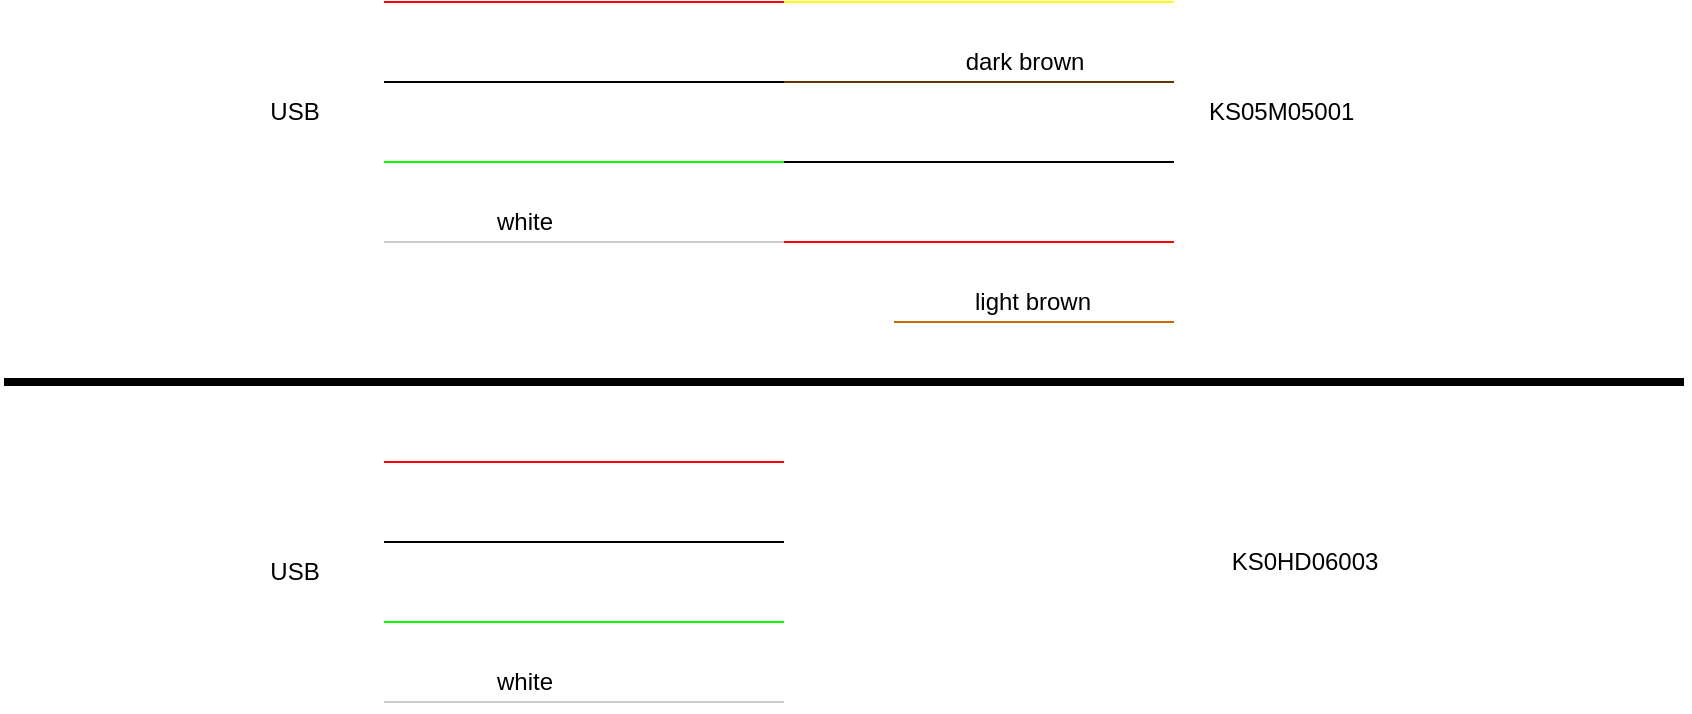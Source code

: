 <mxfile version="20.0.4" type="google"><diagram id="aDAZqsiUujB9NMO89ZCm" name="Page-1"><mxGraphModel grid="1" page="1" gridSize="10" guides="1" tooltips="1" connect="1" arrows="1" fold="1" pageScale="1" pageWidth="850" pageHeight="1100" math="0" shadow="0"><root><mxCell id="0"/><mxCell id="1" parent="0"/><mxCell id="r-VRwInlAhkKPYtPZLt6-1" value="USB" style="text;html=1;align=center;verticalAlign=middle;resizable=0;points=[];autosize=1;strokeColor=none;fillColor=none;" vertex="1" parent="1"><mxGeometry x="120" y="80" width="50" height="30" as="geometry"/></mxCell><mxCell id="r-VRwInlAhkKPYtPZLt6-2" value="" style="endArrow=none;html=1;rounded=0;strokeColor=#FF0000;shadow=0;" edge="1" parent="1"><mxGeometry width="50" height="50" relative="1" as="geometry"><mxPoint x="190" y="40" as="sourcePoint"/><mxPoint x="390" y="40" as="targetPoint"/></mxGeometry></mxCell><mxCell id="r-VRwInlAhkKPYtPZLt6-3" value="" style="endArrow=none;html=1;rounded=0;shadow=0;" edge="1" parent="1"><mxGeometry width="50" height="50" relative="1" as="geometry"><mxPoint x="190" y="80" as="sourcePoint"/><mxPoint x="390" y="80" as="targetPoint"/></mxGeometry></mxCell><mxCell id="r-VRwInlAhkKPYtPZLt6-4" value="" style="endArrow=none;html=1;rounded=0;strokeColor=#00FF00;shadow=0;" edge="1" parent="1"><mxGeometry width="50" height="50" relative="1" as="geometry"><mxPoint x="190" y="120" as="sourcePoint"/><mxPoint x="390" y="120" as="targetPoint"/></mxGeometry></mxCell><mxCell id="r-VRwInlAhkKPYtPZLt6-5" value="" style="endArrow=none;html=1;rounded=0;strokeColor=#CCCCCC;shadow=0;sketch=0;" edge="1" parent="1"><mxGeometry width="50" height="50" relative="1" as="geometry"><mxPoint x="190" y="160" as="sourcePoint"/><mxPoint x="390" y="160" as="targetPoint"/></mxGeometry></mxCell><mxCell id="r-VRwInlAhkKPYtPZLt6-6" value="" style="endArrow=none;html=1;rounded=0;strokeColor=#FFFF00;shadow=0;" edge="1" parent="1"><mxGeometry width="50" height="50" relative="1" as="geometry"><mxPoint x="390" y="40" as="sourcePoint"/><mxPoint x="585" y="40" as="targetPoint"/></mxGeometry></mxCell><mxCell id="r-VRwInlAhkKPYtPZLt6-7" value="" style="endArrow=none;html=1;rounded=0;strokeColor=#663300;shadow=0;" edge="1" parent="1"><mxGeometry width="50" height="50" relative="1" as="geometry"><mxPoint x="390" y="80" as="sourcePoint"/><mxPoint x="585" y="80" as="targetPoint"/></mxGeometry></mxCell><mxCell id="r-VRwInlAhkKPYtPZLt6-8" value="" style="endArrow=none;html=1;rounded=0;strokeColor=#000000;shadow=0;" edge="1" parent="1"><mxGeometry width="50" height="50" relative="1" as="geometry"><mxPoint x="390" y="120" as="sourcePoint"/><mxPoint x="585" y="120" as="targetPoint"/></mxGeometry></mxCell><mxCell id="r-VRwInlAhkKPYtPZLt6-9" value="" style="endArrow=none;html=1;rounded=0;strokeColor=#FF0000;shadow=0;" edge="1" parent="1"><mxGeometry width="50" height="50" relative="1" as="geometry"><mxPoint x="390" y="160" as="sourcePoint"/><mxPoint x="585" y="160" as="targetPoint"/></mxGeometry></mxCell><mxCell id="r-VRwInlAhkKPYtPZLt6-11" value="" style="endArrow=none;html=1;rounded=0;strokeColor=#CC6600;shadow=0;" edge="1" parent="1"><mxGeometry width="50" height="50" relative="1" as="geometry"><mxPoint x="445" y="200" as="sourcePoint"/><mxPoint x="585" y="200" as="targetPoint"/></mxGeometry></mxCell><mxCell id="r-VRwInlAhkKPYtPZLt6-12" value="KS05M05001&amp;nbsp;" style="text;html=1;align=center;verticalAlign=middle;resizable=0;points=[];autosize=1;strokeColor=none;fillColor=none;" vertex="1" parent="1"><mxGeometry x="590" y="80" width="100" height="30" as="geometry"/></mxCell><mxCell id="6XloEQ91ZsAWJRgqMOj5-1" value="white" style="text;html=1;align=center;verticalAlign=middle;resizable=0;points=[];autosize=1;strokeColor=none;fillColor=none;shadow=0;" vertex="1" parent="1"><mxGeometry x="235" y="135" width="50" height="30" as="geometry"/></mxCell><mxCell id="6XloEQ91ZsAWJRgqMOj5-2" value="dark brown" style="text;html=1;align=center;verticalAlign=middle;resizable=0;points=[];autosize=1;strokeColor=none;fillColor=none;shadow=0;" vertex="1" parent="1"><mxGeometry x="470" y="55" width="80" height="30" as="geometry"/></mxCell><mxCell id="6XloEQ91ZsAWJRgqMOj5-3" value="light brown" style="text;html=1;align=center;verticalAlign=middle;resizable=0;points=[];autosize=1;strokeColor=none;fillColor=none;shadow=0;" vertex="1" parent="1"><mxGeometry x="474" y="175" width="80" height="30" as="geometry"/></mxCell><mxCell id="YT77ElqAMIGRjK5-L0d6-1" value="" style="endArrow=none;html=1;rounded=0;strokeWidth=4;" edge="1" parent="1"><mxGeometry width="50" height="50" relative="1" as="geometry"><mxPoint y="230" as="sourcePoint"/><mxPoint x="840" y="230" as="targetPoint"/></mxGeometry></mxCell><mxCell id="YT77ElqAMIGRjK5-L0d6-2" value="USB" style="text;html=1;align=center;verticalAlign=middle;resizable=0;points=[];autosize=1;strokeColor=none;fillColor=none;" vertex="1" parent="1"><mxGeometry x="120" y="310" width="50" height="30" as="geometry"/></mxCell><mxCell id="YT77ElqAMIGRjK5-L0d6-3" value="" style="endArrow=none;html=1;rounded=0;strokeColor=#FF0000;shadow=0;" edge="1" parent="1"><mxGeometry width="50" height="50" relative="1" as="geometry"><mxPoint x="190" y="270" as="sourcePoint"/><mxPoint x="390" y="270" as="targetPoint"/></mxGeometry></mxCell><mxCell id="YT77ElqAMIGRjK5-L0d6-4" value="" style="endArrow=none;html=1;rounded=0;shadow=0;" edge="1" parent="1"><mxGeometry width="50" height="50" relative="1" as="geometry"><mxPoint x="190" y="310" as="sourcePoint"/><mxPoint x="390" y="310" as="targetPoint"/></mxGeometry></mxCell><mxCell id="YT77ElqAMIGRjK5-L0d6-5" value="" style="endArrow=none;html=1;rounded=0;strokeColor=#00FF00;shadow=0;" edge="1" parent="1"><mxGeometry width="50" height="50" relative="1" as="geometry"><mxPoint x="190" y="350" as="sourcePoint"/><mxPoint x="390" y="350" as="targetPoint"/></mxGeometry></mxCell><mxCell id="YT77ElqAMIGRjK5-L0d6-6" value="" style="endArrow=none;html=1;rounded=0;strokeColor=#CCCCCC;shadow=0;sketch=0;" edge="1" parent="1"><mxGeometry width="50" height="50" relative="1" as="geometry"><mxPoint x="190" y="390" as="sourcePoint"/><mxPoint x="390" y="390" as="targetPoint"/></mxGeometry></mxCell><mxCell id="YT77ElqAMIGRjK5-L0d6-7" value="white" style="text;html=1;align=center;verticalAlign=middle;resizable=0;points=[];autosize=1;strokeColor=none;fillColor=none;shadow=0;" vertex="1" parent="1"><mxGeometry x="235" y="365" width="50" height="30" as="geometry"/></mxCell><mxCell id="YT77ElqAMIGRjK5-L0d6-13" value="KS0HD06003" style="text;html=1;align=center;verticalAlign=middle;resizable=0;points=[];autosize=1;strokeColor=none;fillColor=none;" vertex="1" parent="1"><mxGeometry x="600" y="305" width="100" height="30" as="geometry"/></mxCell></root></mxGraphModel></diagram></mxfile>